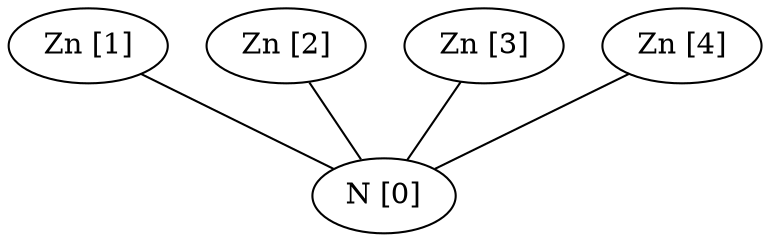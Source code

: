 graph G {
0[label="N [0]"];
1[label="Zn [1]"];
2[label="Zn [2]"];
3[label="Zn [3]"];
4[label="Zn [4]"];
1--0 ;
2--0 ;
3--0 ;
4--0 ;
}
